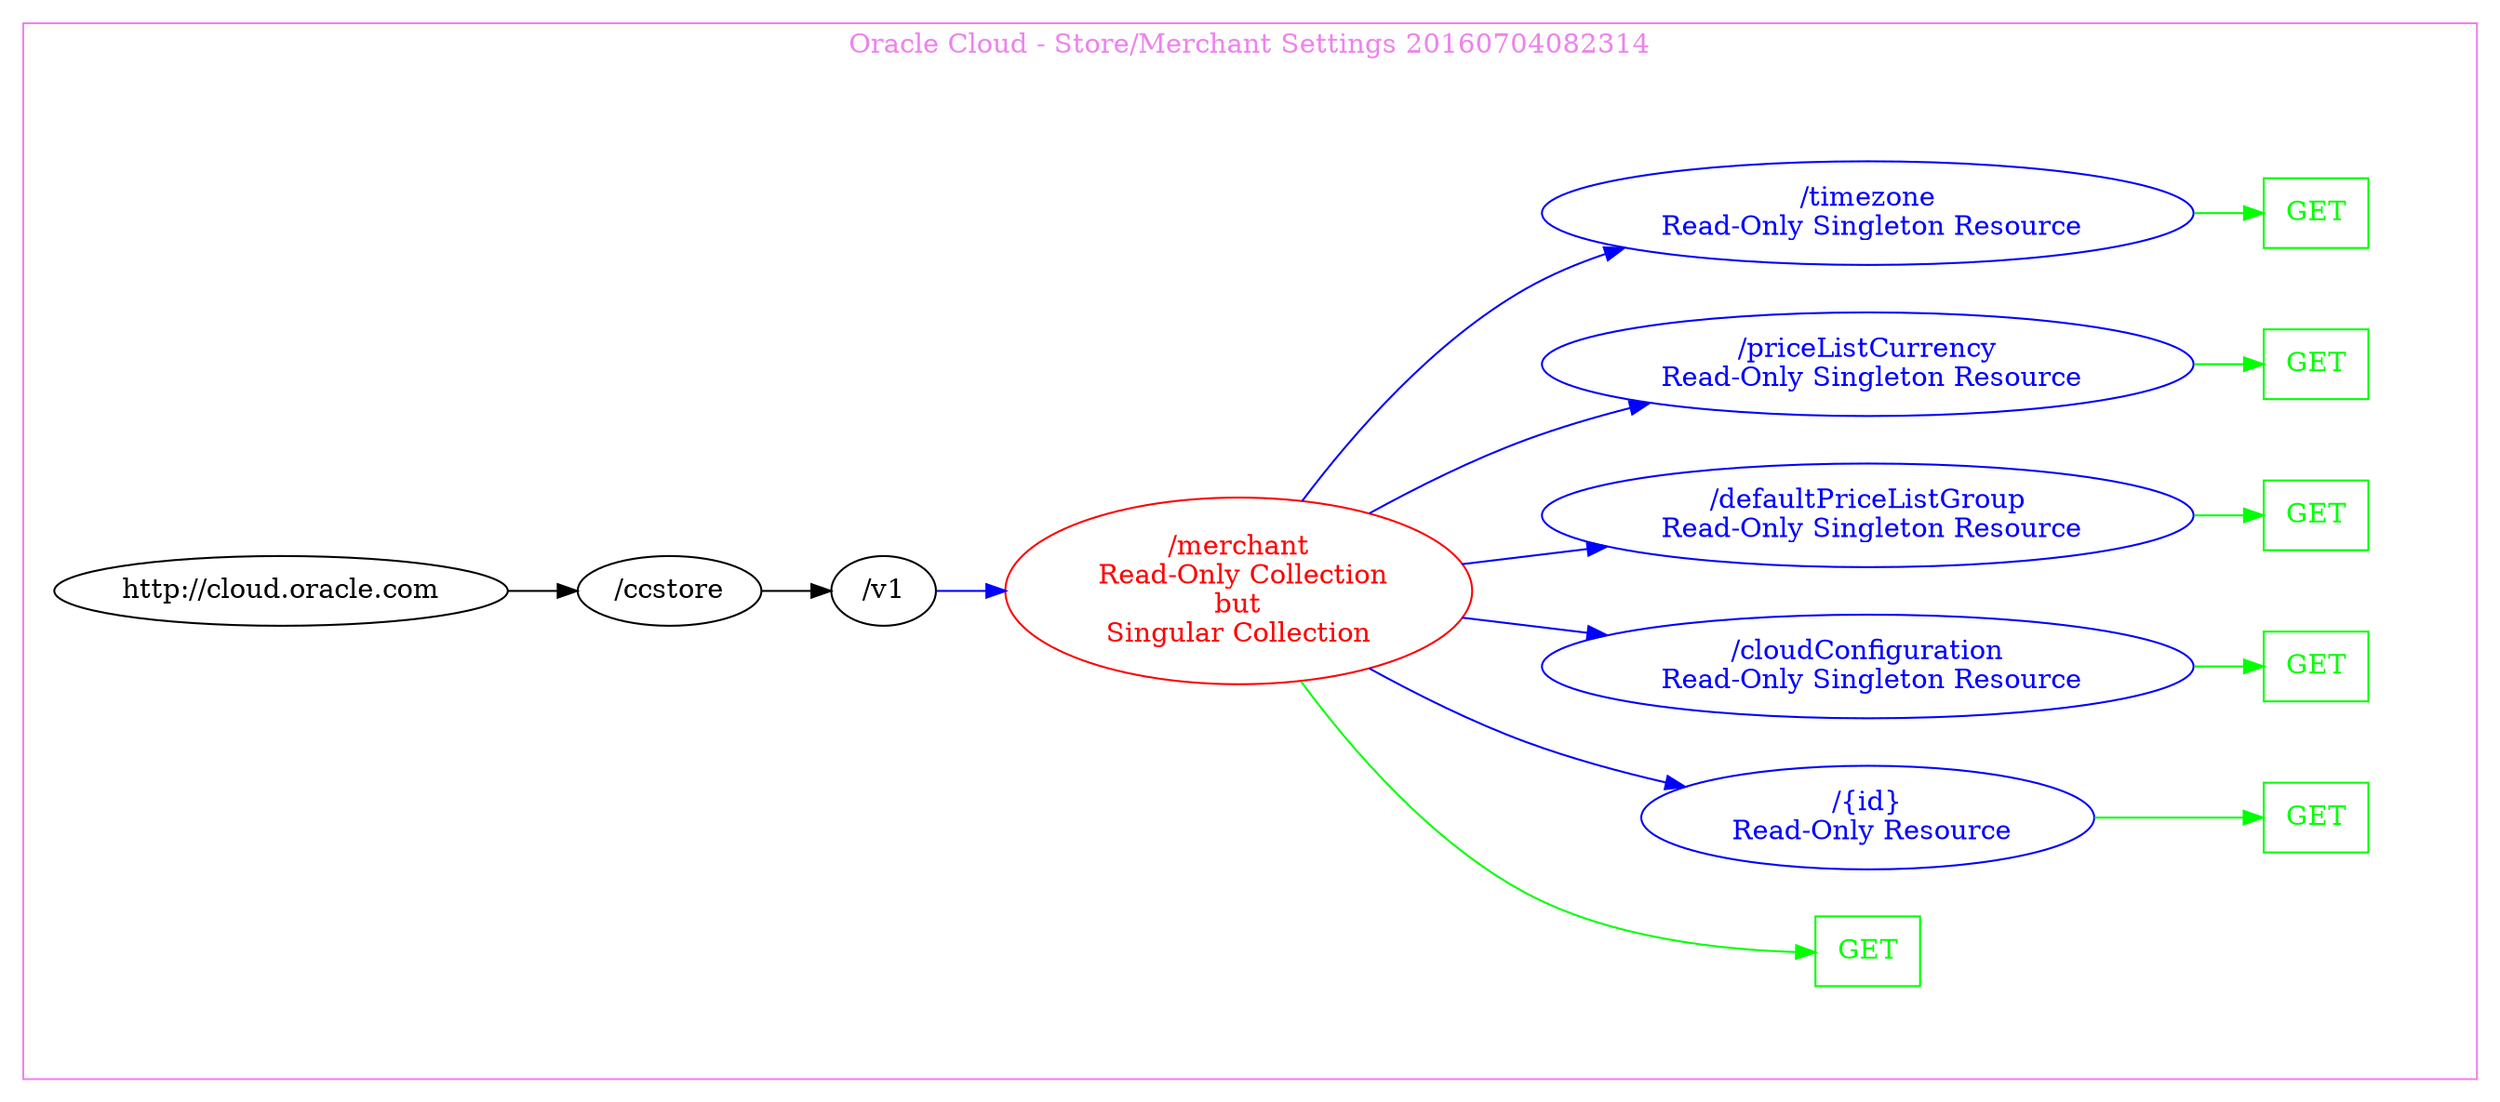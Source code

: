 digraph Cloud_Computing_REST_API {
rankdir="LR";
subgraph cluster_0 {
label="Oracle Cloud - Store/Merchant Settings 20160704082314"
color=violet
fontcolor=violet
subgraph cluster_1 {
label=""
color=white
fontcolor=white
node1 [label="http://cloud.oracle.com", shape="ellipse", color="black", fontcolor="black"]
node1 -> node2 [color="black", fontcolor="black"]
subgraph cluster_2 {
label=""
color=white
fontcolor=white
node2 [label="/ccstore", shape="ellipse", color="black", fontcolor="black"]
node2 -> node3 [color="black", fontcolor="black"]
subgraph cluster_3 {
label=""
color=white
fontcolor=white
node3 [label="/v1", shape="ellipse", color="black", fontcolor="black"]
node3 -> node4 [color="blue", fontcolor="blue"]
subgraph cluster_4 {
label=""
color=white
fontcolor=white
node4 [label="/merchant\n Read-Only Collection\nbut\nSingular Collection", shape="ellipse", color="red", fontcolor="red"]
node4 -> node5 [color="green", fontcolor="green"]
subgraph cluster_5 {
label=""
color=white
fontcolor=white
node5 [label="GET", shape="box", color="green", fontcolor="green"]
}
node4 -> node6 [color="blue", fontcolor="blue"]
subgraph cluster_6 {
label=""
color=white
fontcolor=white
node6 [label="/{id}\n Read-Only Resource", shape="ellipse", color="blue", fontcolor="blue"]
node6 -> node7 [color="green", fontcolor="green"]
subgraph cluster_7 {
label=""
color=white
fontcolor=white
node7 [label="GET", shape="box", color="green", fontcolor="green"]
}
}
node4 -> node8 [color="blue", fontcolor="blue"]
subgraph cluster_8 {
label=""
color=white
fontcolor=white
node8 [label="/cloudConfiguration\n Read-Only Singleton Resource", shape="ellipse", color="blue", fontcolor="blue"]
node8 -> node9 [color="green", fontcolor="green"]
subgraph cluster_9 {
label=""
color=white
fontcolor=white
node9 [label="GET", shape="box", color="green", fontcolor="green"]
}
}
node4 -> node10 [color="blue", fontcolor="blue"]
subgraph cluster_10 {
label=""
color=white
fontcolor=white
node10 [label="/defaultPriceListGroup\n Read-Only Singleton Resource", shape="ellipse", color="blue", fontcolor="blue"]
node10 -> node11 [color="green", fontcolor="green"]
subgraph cluster_11 {
label=""
color=white
fontcolor=white
node11 [label="GET", shape="box", color="green", fontcolor="green"]
}
}
node4 -> node12 [color="blue", fontcolor="blue"]
subgraph cluster_12 {
label=""
color=white
fontcolor=white
node12 [label="/priceListCurrency\n Read-Only Singleton Resource", shape="ellipse", color="blue", fontcolor="blue"]
node12 -> node13 [color="green", fontcolor="green"]
subgraph cluster_13 {
label=""
color=white
fontcolor=white
node13 [label="GET", shape="box", color="green", fontcolor="green"]
}
}
node4 -> node14 [color="blue", fontcolor="blue"]
subgraph cluster_14 {
label=""
color=white
fontcolor=white
node14 [label="/timezone\n Read-Only Singleton Resource", shape="ellipse", color="blue", fontcolor="blue"]
node14 -> node15 [color="green", fontcolor="green"]
subgraph cluster_15 {
label=""
color=white
fontcolor=white
node15 [label="GET", shape="box", color="green", fontcolor="green"]
}
}
}
}
}
}
}
}
